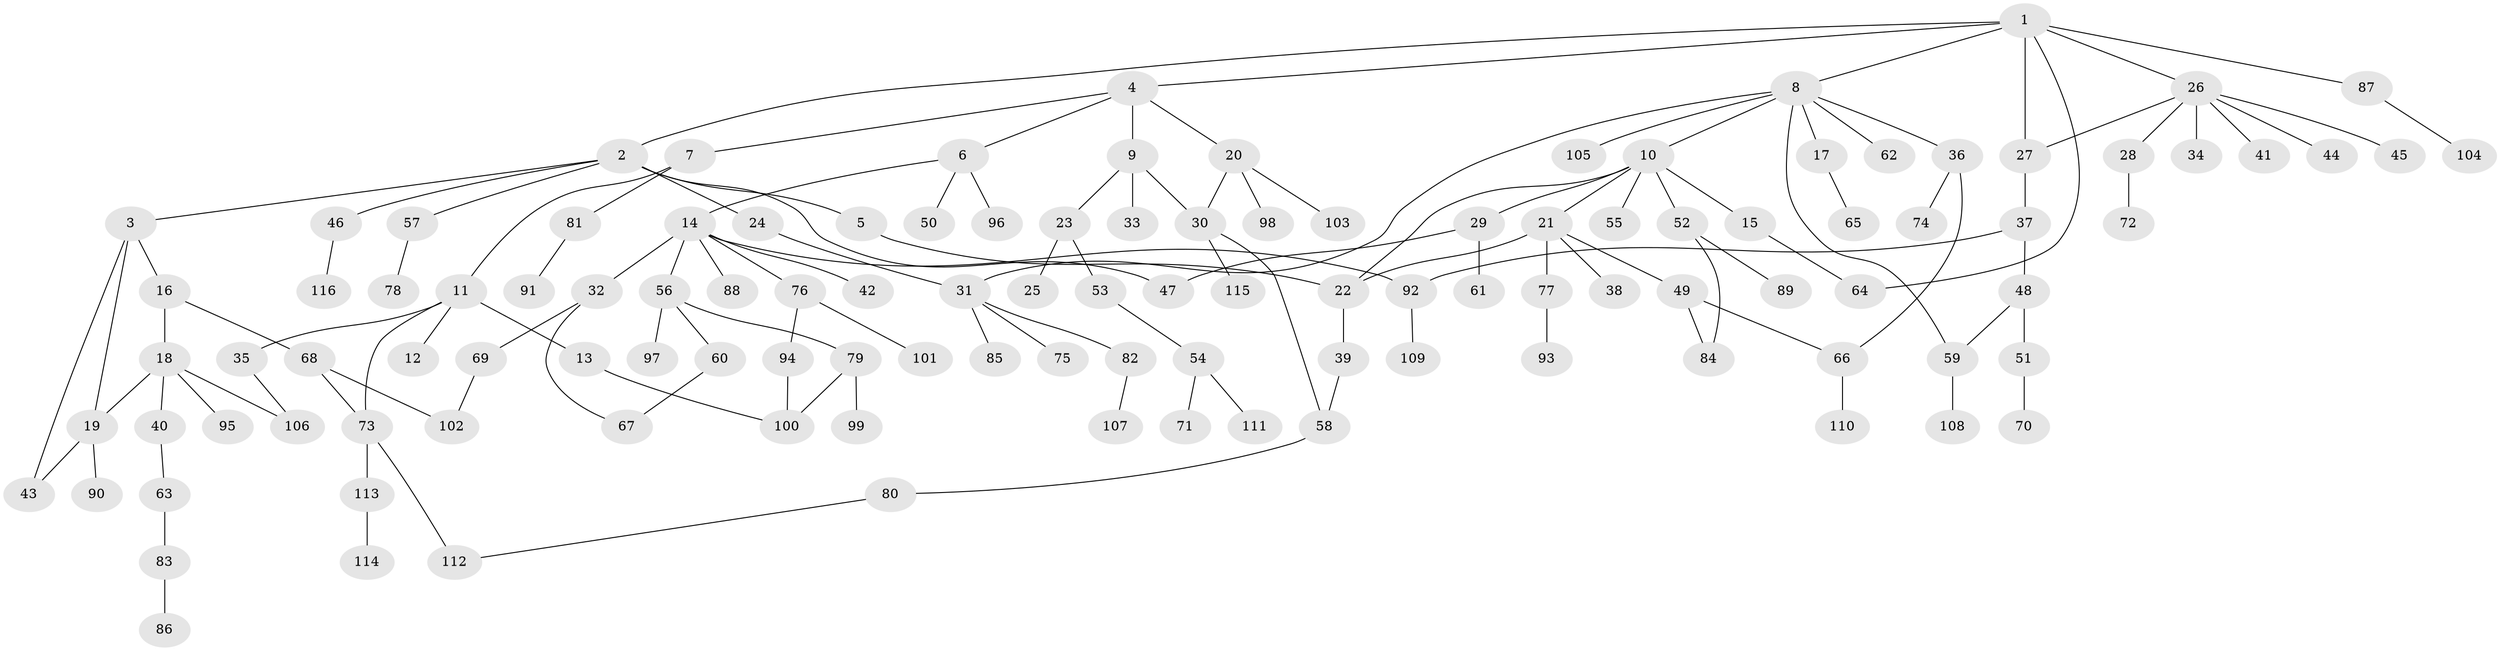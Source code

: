 // coarse degree distribution, {7: 0.04878048780487805, 3: 0.17073170731707318, 5: 0.012195121951219513, 2: 0.36585365853658536, 6: 0.024390243902439025, 4: 0.0975609756097561, 1: 0.2804878048780488}
// Generated by graph-tools (version 1.1) at 2025/49/03/04/25 22:49:04]
// undirected, 116 vertices, 136 edges
graph export_dot {
  node [color=gray90,style=filled];
  1;
  2;
  3;
  4;
  5;
  6;
  7;
  8;
  9;
  10;
  11;
  12;
  13;
  14;
  15;
  16;
  17;
  18;
  19;
  20;
  21;
  22;
  23;
  24;
  25;
  26;
  27;
  28;
  29;
  30;
  31;
  32;
  33;
  34;
  35;
  36;
  37;
  38;
  39;
  40;
  41;
  42;
  43;
  44;
  45;
  46;
  47;
  48;
  49;
  50;
  51;
  52;
  53;
  54;
  55;
  56;
  57;
  58;
  59;
  60;
  61;
  62;
  63;
  64;
  65;
  66;
  67;
  68;
  69;
  70;
  71;
  72;
  73;
  74;
  75;
  76;
  77;
  78;
  79;
  80;
  81;
  82;
  83;
  84;
  85;
  86;
  87;
  88;
  89;
  90;
  91;
  92;
  93;
  94;
  95;
  96;
  97;
  98;
  99;
  100;
  101;
  102;
  103;
  104;
  105;
  106;
  107;
  108;
  109;
  110;
  111;
  112;
  113;
  114;
  115;
  116;
  1 -- 2;
  1 -- 4;
  1 -- 8;
  1 -- 26;
  1 -- 64;
  1 -- 87;
  1 -- 27;
  2 -- 3;
  2 -- 5;
  2 -- 24;
  2 -- 46;
  2 -- 47;
  2 -- 57;
  3 -- 16;
  3 -- 43;
  3 -- 19;
  4 -- 6;
  4 -- 7;
  4 -- 9;
  4 -- 20;
  5 -- 22;
  6 -- 14;
  6 -- 50;
  6 -- 96;
  7 -- 11;
  7 -- 81;
  8 -- 10;
  8 -- 17;
  8 -- 36;
  8 -- 62;
  8 -- 105;
  8 -- 31;
  8 -- 59;
  9 -- 23;
  9 -- 30;
  9 -- 33;
  10 -- 15;
  10 -- 21;
  10 -- 22;
  10 -- 29;
  10 -- 52;
  10 -- 55;
  11 -- 12;
  11 -- 13;
  11 -- 35;
  11 -- 73;
  13 -- 100;
  14 -- 32;
  14 -- 42;
  14 -- 56;
  14 -- 76;
  14 -- 88;
  14 -- 92;
  15 -- 64;
  16 -- 18;
  16 -- 68;
  17 -- 65;
  18 -- 19;
  18 -- 40;
  18 -- 95;
  18 -- 106;
  19 -- 43;
  19 -- 90;
  20 -- 98;
  20 -- 103;
  20 -- 30;
  21 -- 38;
  21 -- 49;
  21 -- 77;
  21 -- 22;
  22 -- 39;
  23 -- 25;
  23 -- 53;
  24 -- 31;
  26 -- 27;
  26 -- 28;
  26 -- 34;
  26 -- 41;
  26 -- 44;
  26 -- 45;
  27 -- 37;
  28 -- 72;
  29 -- 61;
  29 -- 47;
  30 -- 58;
  30 -- 115;
  31 -- 75;
  31 -- 82;
  31 -- 85;
  32 -- 67;
  32 -- 69;
  35 -- 106;
  36 -- 66;
  36 -- 74;
  37 -- 48;
  37 -- 92;
  39 -- 58;
  40 -- 63;
  46 -- 116;
  48 -- 51;
  48 -- 59;
  49 -- 84;
  49 -- 66;
  51 -- 70;
  52 -- 89;
  52 -- 84;
  53 -- 54;
  54 -- 71;
  54 -- 111;
  56 -- 60;
  56 -- 79;
  56 -- 97;
  57 -- 78;
  58 -- 80;
  59 -- 108;
  60 -- 67;
  63 -- 83;
  66 -- 110;
  68 -- 73;
  68 -- 102;
  69 -- 102;
  73 -- 112;
  73 -- 113;
  76 -- 94;
  76 -- 101;
  77 -- 93;
  79 -- 99;
  79 -- 100;
  80 -- 112;
  81 -- 91;
  82 -- 107;
  83 -- 86;
  87 -- 104;
  92 -- 109;
  94 -- 100;
  113 -- 114;
}
